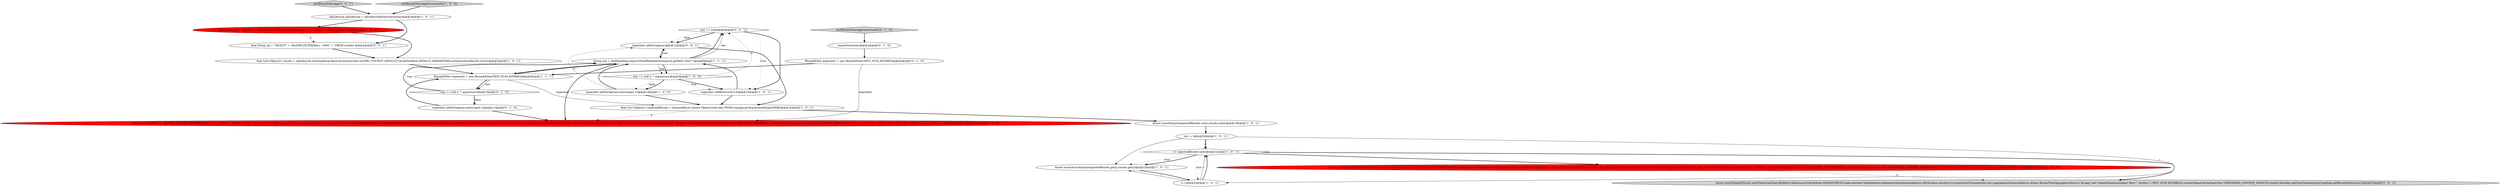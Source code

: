 digraph {
23 [style = filled, label = "raw == null@@@9@@@['0', '0', '1']", fillcolor = white, shape = diamond image = "AAA0AAABBB3BBB"];
26 [style = filled, label = "expected1.addString(raw)@@@13@@@['0', '0', '1']", fillcolor = white, shape = ellipse image = "AAA0AAABBB3BBB"];
20 [style = filled, label = "cannotVectorize()@@@3@@@['0', '1', '0']", fillcolor = white, shape = ellipse image = "AAA0AAABBB2BBB"];
25 [style = filled, label = "testBloomFilterAgg['0', '0', '1']", fillcolor = lightgray, shape = diamond image = "AAA0AAABBB3BBB"];
21 [style = filled, label = "testQuery(\"SELECT\" + \"BLOOM_FILTER(SUBSTRING(dim1, 1, 1), 1000)\" + \"FROM numfoo\",ImmutableList.of(Druids.newTimeseriesQueryBuilder().dataSource(CalciteTests.DATASOURCE3).intervals(new MultipleIntervalSegmentSpec(ImmutableList.of(Filtration.eternity()))).granularity(Granularities.ALL).aggregators(ImmutableList.of(new BloomFilterAggregatorFactory(\"a0:agg\",new ExtractionDimensionSpec(\"dim1\",\"a0:dim1\",new SubstringDimExtractionFn(0,1)),TEST_NUM_ENTRIES))).context(BaseCalciteQueryTest.QUERY_CONTEXT_DEFAULT).build()),ImmutableList.of(new Object((((edu.fdu.CPPDG.tinypdg.pe.ExpressionInfo@a59027))@@@14@@@['0', '1', '0']", fillcolor = red, shape = ellipse image = "AAA1AAABBB2BBB"];
8 [style = filled, label = "Assert.assertEquals(expectedResults.size(),results.size())@@@19@@@['1', '0', '1']", fillcolor = white, shape = ellipse image = "AAA0AAABBB1BBB"];
11 [style = filled, label = "final List<Object((> expectedResults = ImmutableList.of(new Object((((edu.fdu.CPPDG.tinypdg.pe.ExpressionInfo@a5908b)@@@16@@@['1', '0', '1']", fillcolor = white, shape = ellipse image = "AAA0AAABBB1BBB"];
18 [style = filled, label = "raw == null || \"\".equals(raw)@@@7@@@['0', '1', '0']", fillcolor = white, shape = diamond image = "AAA0AAABBB2BBB"];
5 [style = filled, label = "i < expectedResults.size()@@@21@@@['1', '0', '1']", fillcolor = white, shape = diamond image = "AAA0AAABBB1BBB"];
7 [style = filled, label = "final String sql = \"SELECT\" + \"BLOOM_FILTER(SUBSTRING(dim1, 1, 1), 1000)\" + \"FROM numfoo\"@@@4@@@['1', '0', '0']", fillcolor = red, shape = ellipse image = "AAA1AAABBB1BBB"];
0 [style = filled, label = "expected1.addBytes(null,0,0)@@@10@@@['1', '0', '1']", fillcolor = white, shape = ellipse image = "AAA0AAABBB1BBB"];
24 [style = filled, label = "final String sql = \"SELECT\" + \"BLOOM_FILTER(dim1, 1000)\" + \"FROM numfoo\"@@@4@@@['0', '0', '1']", fillcolor = white, shape = ellipse image = "AAA0AAABBB3BBB"];
4 [style = filled, label = "int i = 0@@@20@@@['1', '0', '1']", fillcolor = white, shape = ellipse image = "AAA0AAABBB1BBB"];
1 [style = filled, label = "testBloomFilterAggExtractionFn['1', '0', '0']", fillcolor = lightgray, shape = diamond image = "AAA0AAABBB1BBB"];
22 [style = filled, label = "Assert.assertEquals(Druids.newTimeseriesQueryBuilder().dataSource(CalciteTests.DATASOURCE3).intervals(new MultipleIntervalSegmentSpec(ImmutableList.of(Filtration.eternity()))).granularity(Granularities.ALL).aggregators(ImmutableList.of(new BloomFilterAggregatorFactory(\"a0:agg\",new DefaultDimensionSpec(\"dim1\",\"a0:dim1\"),TEST_NUM_ENTRIES))).context(BaseCalciteQueryTest.TIMESERIES_CONTEXT_DEFAULT).build(),Iterables.getOnlyElement(queryLogHook.getRecordedQueries()))@@@25@@@['0', '0', '1']", fillcolor = lightgray, shape = ellipse image = "AAA0AAABBB3BBB"];
9 [style = filled, label = "SqlLifecycle sqlLifecycle = sqlLifecycleFactory.factorize()@@@3@@@['1', '0', '1']", fillcolor = white, shape = ellipse image = "AAA0AAABBB1BBB"];
2 [style = filled, label = "Assert.assertEquals(Druids.newTimeseriesQueryBuilder().dataSource(CalciteTests.DATASOURCE3).intervals(new MultipleIntervalSegmentSpec(ImmutableList.of(Filtration.eternity()))).granularity(Granularities.ALL).aggregators(ImmutableList.of(new BloomFilterAggregatorFactory(\"a0:agg\",new ExtractionDimensionSpec(\"dim1\",\"a0:dim1\",new SubstringDimExtractionFn(0,1)),TEST_NUM_ENTRIES))).context(BaseCalciteQueryTest.TIMESERIES_CONTEXT_DEFAULT).build(),Iterables.getOnlyElement(queryLogHook.getRecordedQueries()))@@@25@@@['1', '0', '0']", fillcolor = red, shape = ellipse image = "AAA1AAABBB1BBB"];
17 [style = filled, label = "expected1.addString(raw.substring(0,1))@@@11@@@['0', '1', '0']", fillcolor = white, shape = ellipse image = "AAA0AAABBB2BBB"];
6 [style = filled, label = "String raw = NullHandling.emptyToNullIfNeeded((String)row.getRaw(\"dim1\"))@@@8@@@['1', '1', '1']", fillcolor = white, shape = ellipse image = "AAA0AAABBB1BBB"];
19 [style = filled, label = "testBloomFilterAggExtractionFn['0', '1', '0']", fillcolor = lightgray, shape = diamond image = "AAA0AAABBB2BBB"];
13 [style = filled, label = "BloomKFilter expected1 = new BloomKFilter(TEST_NUM_ENTRIES)@@@6@@@['1', '1', '1']", fillcolor = white, shape = ellipse image = "AAA0AAABBB1BBB"];
3 [style = filled, label = "final List<Object((> results = sqlLifecycle.runSimple(sql,BaseCalciteQueryTest.QUERY_CONTEXT_DEFAULT,CalciteTestBase.DEFAULT_PARAMETERS,authenticationResult).toList()@@@5@@@['1', '0', '1']", fillcolor = white, shape = ellipse image = "AAA0AAABBB1BBB"];
12 [style = filled, label = "raw == null || \"\".equals(raw)@@@9@@@['1', '0', '0']", fillcolor = white, shape = diamond image = "AAA0AAABBB1BBB"];
10 [style = filled, label = "expected1.addString(raw.substring(0,1))@@@13@@@['1', '0', '0']", fillcolor = white, shape = ellipse image = "AAA0AAABBB1BBB"];
14 [style = filled, label = "Assert.assertArrayEquals(expectedResults.get(i),results.get(i))@@@23@@@['1', '0', '1']", fillcolor = white, shape = ellipse image = "AAA0AAABBB1BBB"];
15 [style = filled, label = "i++@@@22@@@['1', '0', '1']", fillcolor = white, shape = ellipse image = "AAA0AAABBB1BBB"];
16 [style = filled, label = "BloomKFilter expected1 = new BloomKFilter(TEST_NUM_ENTRIES)@@@4@@@['0', '1', '0']", fillcolor = white, shape = ellipse image = "AAA0AAABBB2BBB"];
5->14 [style = dotted, label="true"];
15->14 [style = solid, label="i"];
16->13 [style = bold, label=""];
12->23 [style = dashed, label="0"];
12->10 [style = dotted, label="false"];
0->6 [style = bold, label=""];
4->14 [style = solid, label="i"];
6->21 [style = bold, label=""];
6->23 [style = bold, label=""];
19->20 [style = bold, label=""];
25->9 [style = bold, label=""];
23->26 [style = bold, label=""];
18->17 [style = bold, label=""];
6->26 [style = solid, label="raw"];
0->11 [style = bold, label=""];
6->23 [style = solid, label="raw"];
23->26 [style = dotted, label="false"];
5->14 [style = bold, label=""];
4->5 [style = solid, label="i"];
15->5 [style = solid, label="i"];
9->7 [style = bold, label=""];
26->6 [style = bold, label=""];
12->0 [style = bold, label=""];
23->0 [style = bold, label=""];
10->6 [style = bold, label=""];
13->11 [style = solid, label="expected1"];
26->11 [style = bold, label=""];
7->3 [style = bold, label=""];
1->9 [style = bold, label=""];
15->5 [style = bold, label=""];
6->12 [style = solid, label="raw"];
5->15 [style = dotted, label="true"];
18->6 [style = dotted, label="true"];
5->2 [style = bold, label=""];
12->10 [style = bold, label=""];
10->26 [style = dashed, label="0"];
20->16 [style = bold, label=""];
13->18 [style = solid, label="raw"];
18->6 [style = bold, label=""];
7->24 [style = dashed, label="0"];
18->17 [style = dotted, label="false"];
4->15 [style = solid, label="i"];
6->13 [style = bold, label=""];
3->13 [style = bold, label=""];
12->0 [style = dotted, label="true"];
11->8 [style = bold, label=""];
14->15 [style = bold, label=""];
17->13 [style = bold, label=""];
16->21 [style = solid, label="expected1"];
8->4 [style = bold, label=""];
13->6 [style = bold, label=""];
11->21 [style = dashed, label="0"];
5->22 [style = bold, label=""];
2->22 [style = dashed, label="0"];
4->5 [style = bold, label=""];
17->21 [style = bold, label=""];
9->24 [style = bold, label=""];
24->3 [style = bold, label=""];
23->0 [style = dotted, label="true"];
13->18 [style = bold, label=""];
10->11 [style = bold, label=""];
6->12 [style = bold, label=""];
}
